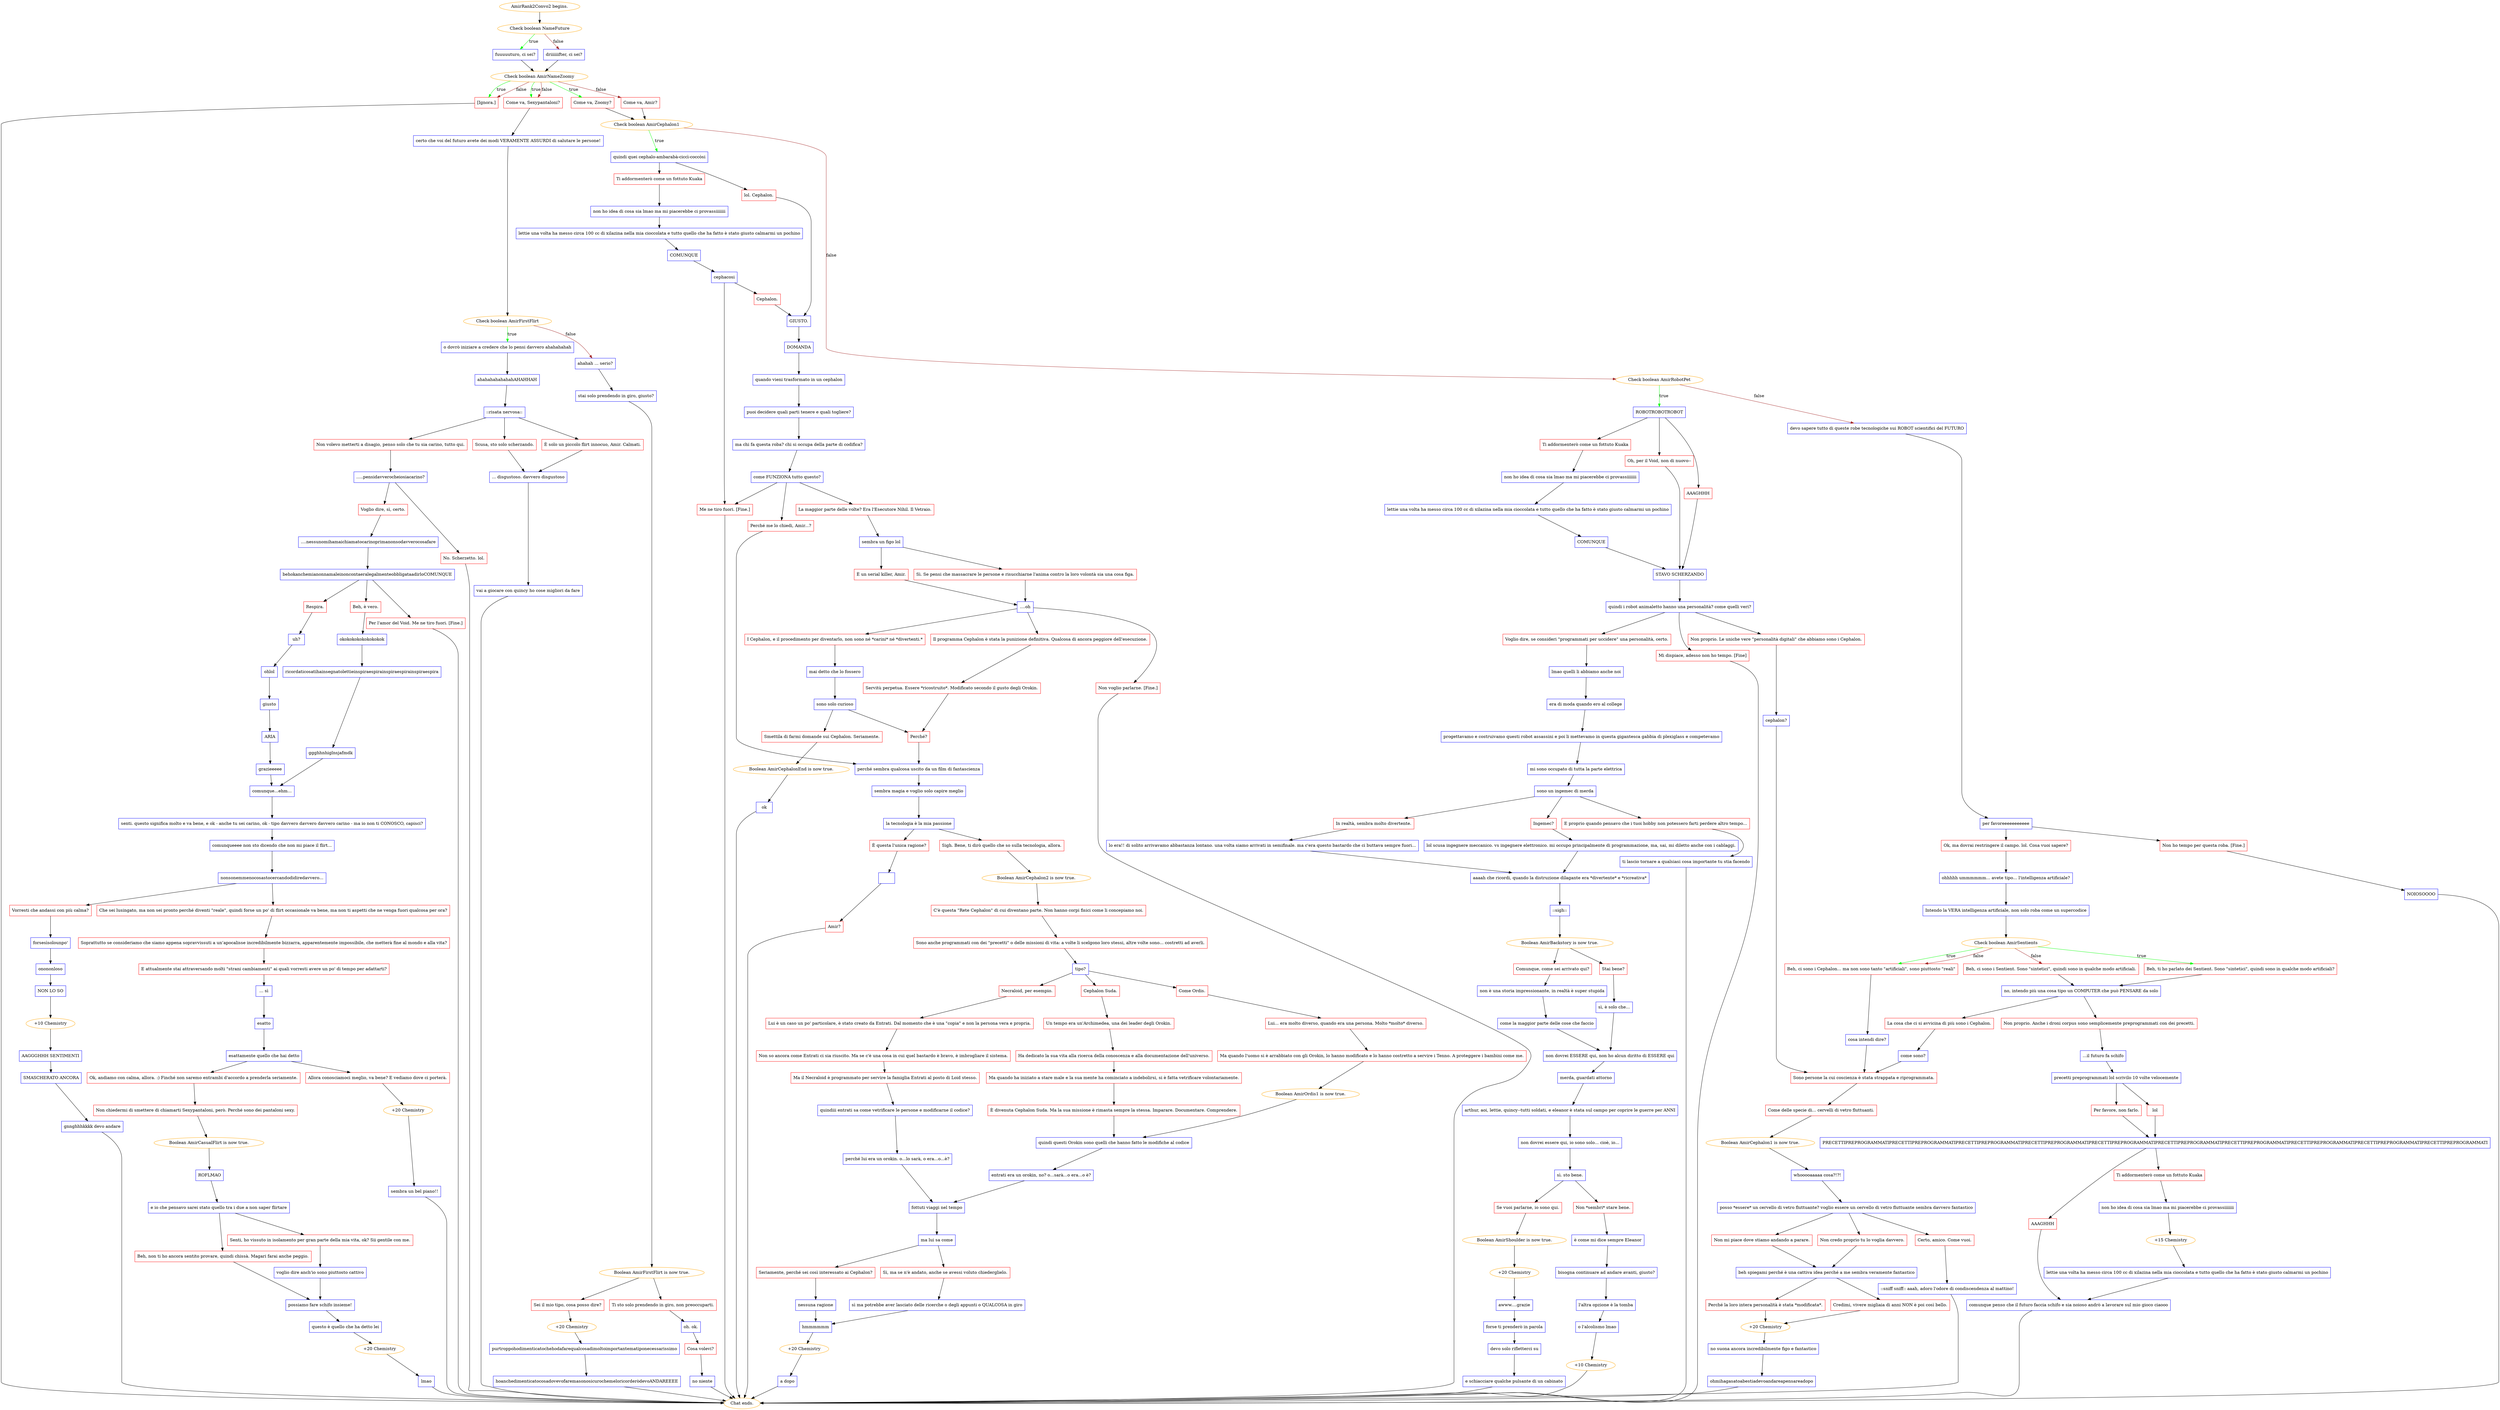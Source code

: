digraph {
	"AmirRank2Convo2 begins." [color=orange];
		"AmirRank2Convo2 begins." -> j1555648941;
	j1555648941 [label="Check boolean NameFuture",color=orange];
		j1555648941 -> j1265584900 [label=true,color=green];
		j1555648941 -> j2772628076 [label=false,color=brown];
	j1265584900 [label="fuuuuuturo, ci sei?",shape=box,color=blue];
		j1265584900 -> j3096240527;
	j2772628076 [label="driiiiiifter, ci sei?",shape=box,color=blue];
		j2772628076 -> j3096240527;
	j3096240527 [label="Check boolean AmirNameZoomy",color=orange];
		j3096240527 -> j4060732423 [label=true,color=green];
		j3096240527 -> j728940357 [label=true,color=green];
		j3096240527 -> j756581035 [label=true,color=green];
		j3096240527 -> j4060732423 [label=false,color=brown];
		j3096240527 -> j728940357 [label=false,color=brown];
		j3096240527 -> j1547929128 [label=false,color=brown];
	j4060732423 [label="[Ignora.]",shape=box,color=red];
		j4060732423 -> "Chat ends.";
	j728940357 [label="Come va, Sexypantaloni?",shape=box,color=red];
		j728940357 -> j3722441018;
	j756581035 [label="Come va, Zoomy?",shape=box,color=red];
		j756581035 -> j87647369;
	j1547929128 [label="Come va, Amir?",shape=box,color=red];
		j1547929128 -> j87647369;
	"Chat ends." [color=orange];
	j3722441018 [label="certo che voi del futuro avete dei modi VERAMENTE ASSURDI di salutare le persone!",shape=box,color=blue];
		j3722441018 -> j1575820688;
	j87647369 [label="Check boolean AmirCephalon1",color=orange];
		j87647369 -> j1245415346 [label=true,color=green];
		j87647369 -> j1377197533 [label=false,color=brown];
	j1575820688 [label="Check boolean AmirFirstFlirt",color=orange];
		j1575820688 -> j1372143604 [label=true,color=green];
		j1575820688 -> j89628776 [label=false,color=brown];
	j1245415346 [label="quindi quei cephalo-ambarabà-ciccì-coccòsi",shape=box,color=blue];
		j1245415346 -> j1062467559;
		j1245415346 -> j2815783555;
	j1377197533 [label="Check boolean AmirRobotPet",color=orange];
		j1377197533 -> j3703662632 [label=true,color=green];
		j1377197533 -> j448060523 [label=false,color=brown];
	j1372143604 [label="o dovrò iniziare a credere che lo pensi davvero ahahahahah",shape=box,color=blue];
		j1372143604 -> j3085756106;
	j89628776 [label="ahahah ... serio?",shape=box,color=blue];
		j89628776 -> j1429783699;
	j1062467559 [label="lol. Cephalon.",shape=box,color=red];
		j1062467559 -> j337607401;
	j2815783555 [label="Ti addormenterò come un fottuto Kuaka",shape=box,color=red];
		j2815783555 -> j2288267718;
	j3703662632 [label="ROBOTROBOTROBOT",shape=box,color=blue];
		j3703662632 -> j2791826734;
		j3703662632 -> j138441596;
		j3703662632 -> j2777925284;
	j448060523 [label="devo sapere tutto di queste robe tecnologiche sui ROBOT scientifici del FUTURO",shape=box,color=blue];
		j448060523 -> j4032317697;
	j3085756106 [label="ahahahahahahahAHAHHAH",shape=box,color=blue];
		j3085756106 -> j1069839888;
	j1429783699 [label="stai solo prendendo in giro, giusto?",shape=box,color=blue];
		j1429783699 -> j1496595557;
	j337607401 [label="GIUSTO.",shape=box,color=blue];
		j337607401 -> j871043419;
	j2288267718 [label="non ho idea di cosa sia lmao ma mi piacerebbe ci provassiiiiiii",shape=box,color=blue];
		j2288267718 -> j215511706;
	j2791826734 [label="Oh, per il Void, non di nuovo--",shape=box,color=red];
		j2791826734 -> j1154815975;
	j138441596 [label="AAAGHHH",shape=box,color=red];
		j138441596 -> j1154815975;
	j2777925284 [label="Ti addormenterò come un fottuto Kuaka",shape=box,color=red];
		j2777925284 -> j1079601544;
	j4032317697 [label="per favoreeeeeeeeeee",shape=box,color=blue];
		j4032317697 -> j3813300198;
		j4032317697 -> j1760345068;
	j1069839888 [label="::risata nervosa::",shape=box,color=blue];
		j1069839888 -> j2658354111;
		j1069839888 -> j996634826;
		j1069839888 -> j4061248619;
	j1496595557 [label="Boolean AmirFirstFlirt is now true.",color=orange];
		j1496595557 -> j2474181340;
		j1496595557 -> j4206872982;
	j871043419 [label="DOMANDA",shape=box,color=blue];
		j871043419 -> j2477472650;
	j215511706 [label="lettie una volta ha messo circa 100 cc di xilazina nella mia cioccolata e tutto quello che ha fatto è stato giusto calmarmi un pochino",shape=box,color=blue];
		j215511706 -> j1586520297;
	j1154815975 [label="STAVO SCHERZANDO",shape=box,color=blue];
		j1154815975 -> j2308268234;
	j1079601544 [label="non ho idea di cosa sia lmao ma mi piacerebbe ci provassiiiiiii",shape=box,color=blue];
		j1079601544 -> j1123564825;
	j3813300198 [label="Non ho tempo per questa roba. [Fine.]",shape=box,color=red];
		j3813300198 -> j546574309;
	j1760345068 [label="Ok, ma dovrai restringere il campo. lol. Cosa vuoi sapere?",shape=box,color=red];
		j1760345068 -> j2454551888;
	j2658354111 [label="Non volevo metterti a disagio, penso solo che tu sia carino, tutto qui.",shape=box,color=red];
		j2658354111 -> j3423640261;
	j996634826 [label="Scusa, sto solo scherzando.",shape=box,color=red];
		j996634826 -> j1362956970;
	j4061248619 [label="È solo un piccolo flirt innocuo, Amir. Calmati.",shape=box,color=red];
		j4061248619 -> j1362956970;
	j2474181340 [label="Sei il mio tipo, cosa posso dire?",shape=box,color=red];
		j2474181340 -> j1909275440;
	j4206872982 [label="Ti sto solo prendendo in giro, non preoccuparti.",shape=box,color=red];
		j4206872982 -> j1773704643;
	j2477472650 [label="quando vieni trasformato in un cephalon",shape=box,color=blue];
		j2477472650 -> j2527682658;
	j1586520297 [label="COMUNQUE",shape=box,color=blue];
		j1586520297 -> j981205051;
	j2308268234 [label="quindi i robot animaletto hanno una personalità? come quelli veri?",shape=box,color=blue];
		j2308268234 -> j3705031053;
		j2308268234 -> j4016682787;
		j2308268234 -> j802221427;
	j1123564825 [label="lettie una volta ha messo circa 100 cc di xilazina nella mia cioccolata e tutto quello che ha fatto è stato giusto calmarmi un pochino",shape=box,color=blue];
		j1123564825 -> j2240619264;
	j546574309 [label="NOIOSOOOO",shape=box,color=blue];
		j546574309 -> "Chat ends.";
	j2454551888 [label="ohhhhh ummmmmm... avete tipo... l'intelligenza artificiale?",shape=box,color=blue];
		j2454551888 -> j4196276664;
	j3423640261 [label=".....pensidavverocheiosiacarino?",shape=box,color=blue];
		j3423640261 -> j1157347998;
		j3423640261 -> j421816997;
	j1362956970 [label="... disgustoso. davvero disgustoso",shape=box,color=blue];
		j1362956970 -> j113364216;
	j1909275440 [label="+20 Chemistry",color=orange];
		j1909275440 -> j1589218660;
	j1773704643 [label="oh. ok.",shape=box,color=blue];
		j1773704643 -> j1374721059;
	j2527682658 [label="puoi decidere quali parti tenere e quali togliere?",shape=box,color=blue];
		j2527682658 -> j1118270123;
	j981205051 [label="cephacosi",shape=box,color=blue];
		j981205051 -> j1734491341;
		j981205051 -> j1690678808;
	j3705031053 [label="Non proprio. Le uniche vere \"personalità digitali\" che abbiamo sono i Cephalon.",shape=box,color=red];
		j3705031053 -> j1417069960;
	j4016682787 [label="Voglio dire, se consideri \"programmati per uccidere\" una personalità, certo.",shape=box,color=red];
		j4016682787 -> j2976987636;
	j802221427 [label="Mi dispiace, adesso non ho tempo. [Fine]",shape=box,color=red];
		j802221427 -> "Chat ends.";
	j2240619264 [label="COMUNQUE",shape=box,color=blue];
		j2240619264 -> j1154815975;
	j4196276664 [label="Intendo la VERA intelligenza artificiale, non solo roba come un supercodice",shape=box,color=blue];
		j4196276664 -> j3361290284;
	j1157347998 [label="Voglio dire, sì, certo.",shape=box,color=red];
		j1157347998 -> j188688922;
	j421816997 [label="No. Scherzetto. lol.",shape=box,color=red];
		j421816997 -> "Chat ends.";
	j113364216 [label="vai a giocare con quincy ho cose migliori da fare",shape=box,color=blue];
		j113364216 -> "Chat ends.";
	j1589218660 [label="purtroppohodimenticatochehodafarequalcosadimoltoimportantematiponecessarissimo",shape=box,color=blue];
		j1589218660 -> j282703159;
	j1374721059 [label="Cosa volevi?",shape=box,color=red];
		j1374721059 -> j1996163817;
	j1118270123 [label="ma chi fa questa roba? chi si occupa della parte di codifica?",shape=box,color=blue];
		j1118270123 -> j572531252;
	j1734491341 [label="Cephalon.",shape=box,color=red];
		j1734491341 -> j337607401;
	j1690678808 [label="Me ne tiro fuori. [Fine.]",shape=box,color=red];
		j1690678808 -> "Chat ends.";
	j1417069960 [label="cephalon?",shape=box,color=blue];
		j1417069960 -> j1159607778;
	j2976987636 [label="lmao quelli li abbiamo anche noi",shape=box,color=blue];
		j2976987636 -> j397800456;
	j3361290284 [label="Check boolean AmirSentients",color=orange];
		j3361290284 -> j204704650 [label=true,color=green];
		j3361290284 -> j536446 [label=true,color=green];
		j3361290284 -> j3435133987 [label=false,color=brown];
		j3361290284 -> j536446 [label=false,color=brown];
	j188688922 [label="....nessunomihamaichiamatocarinoprimanonsodavverocosafare",shape=box,color=blue];
		j188688922 -> j4112541579;
	j282703159 [label="hoanchedimenticatocosadovevofaremasonosicurochemeloricorderòdevoANDAREEEE",shape=box,color=blue];
		j282703159 -> "Chat ends.";
	j1996163817 [label="no niente",shape=box,color=blue];
		j1996163817 -> "Chat ends.";
	j572531252 [label="come FUNZIONA tutto questo?",shape=box,color=blue];
		j572531252 -> j4106615416;
		j572531252 -> j2874336441;
		j572531252 -> j1690678808;
	j1159607778 [label="Sono persone la cui coscienza è stata strappata e riprogrammata.",shape=box,color=red];
		j1159607778 -> j2530521552;
	j397800456 [label="era di moda quando ero al college",shape=box,color=blue];
		j397800456 -> j618273054;
	j204704650 [label="Beh, ti ho parlato dei Sentient. Sono \"sintetici\", quindi sono in qualche modo artificiali?",shape=box,color=red];
		j204704650 -> j2475173011;
	j536446 [label="Beh, ci sono i Cephalon... ma non sono tanto \"artificiali\", sono piuttosto \"reali\"",shape=box,color=red];
		j536446 -> j665766322;
	j3435133987 [label="Beh, ci sono i Sentient. Sono \"sintetici\", quindi sono in qualche modo artificiali.",shape=box,color=red];
		j3435133987 -> j2475173011;
	j4112541579 [label="behokanchemianonnamaleinoncontaeralegalmenteobbligataadirloCOMUNQUE",shape=box,color=blue];
		j4112541579 -> j1867630499;
		j4112541579 -> j583161689;
		j4112541579 -> j2684841220;
	j4106615416 [label="La maggior parte delle volte? Era l'Esecutore Nihil. Il Vetraio.",shape=box,color=red];
		j4106615416 -> j3061240231;
	j2874336441 [label="Perché me lo chiedi, Amir...?",shape=box,color=red];
		j2874336441 -> j2066013562;
	j2530521552 [label="Come delle specie di... cervelli di vetro fluttuanti.",shape=box,color=red];
		j2530521552 -> j2971677213;
	j618273054 [label="progettavamo e costruivamo questi robot assassini e poi li mettevamo in questa gigantesca gabbia di plexiglass e competevamo",shape=box,color=blue];
		j618273054 -> j3971432342;
	j2475173011 [label="no, intendo più una cosa tipo un COMPUTER che può PENSARE da solo",shape=box,color=blue];
		j2475173011 -> j2211778001;
		j2475173011 -> j107983703;
	j665766322 [label="cosa intendi dire?",shape=box,color=blue];
		j665766322 -> j1159607778;
	j1867630499 [label="Respira.",shape=box,color=red];
		j1867630499 -> j2740194966;
	j583161689 [label="Beh, è vero.",shape=box,color=red];
		j583161689 -> j1137500183;
	j2684841220 [label="Per l'amor del Void. Me ne tiro fuori. [Fine.]",shape=box,color=red];
		j2684841220 -> "Chat ends.";
	j3061240231 [label="sembra un figo lol",shape=box,color=blue];
		j3061240231 -> j4103673762;
		j3061240231 -> j3539683261;
	j2066013562 [label="perché sembra qualcosa uscito da un film di fantascienza",shape=box,color=blue];
		j2066013562 -> j624693252;
	j2971677213 [label="Boolean AmirCephalon1 is now true.",color=orange];
		j2971677213 -> j664490044;
	j3971432342 [label="mi sono occupato di tutta la parte elettrica",shape=box,color=blue];
		j3971432342 -> j2667468998;
	j2211778001 [label="La cosa che ci si avvicina di più sono i Cephalon.",shape=box,color=red];
		j2211778001 -> j1747996548;
	j107983703 [label="Non proprio. Anche i droni corpus sono semplicemente preprogrammati con dei precetti.",shape=box,color=red];
		j107983703 -> j973621877;
	j2740194966 [label="uh?",shape=box,color=blue];
		j2740194966 -> j88730291;
	j1137500183 [label="okokokokokokokokok",shape=box,color=blue];
		j1137500183 -> j4132791025;
	j4103673762 [label="Sì. Se pensi che massacrare le persone e risucchiarne l'anima contro la loro volontà sia una cosa figa.",shape=box,color=red];
		j4103673762 -> j2794303847;
	j3539683261 [label="È un serial killer, Amir.",shape=box,color=red];
		j3539683261 -> j2794303847;
	j624693252 [label="sembra magia e voglio solo capire meglio",shape=box,color=blue];
		j624693252 -> j936124677;
	j664490044 [label="whooooaaaaa cosa?!?!",shape=box,color=blue];
		j664490044 -> j3881407981;
	j2667468998 [label="sono un ingemec di merda",shape=box,color=blue];
		j2667468998 -> j2392799631;
		j2667468998 -> j3761179342;
		j2667468998 -> j561224147;
	j1747996548 [label="come sono?",shape=box,color=blue];
		j1747996548 -> j1159607778;
	j973621877 [label="...il futuro fa schifo",shape=box,color=blue];
		j973621877 -> j736699031;
	j88730291 [label="ohlol",shape=box,color=blue];
		j88730291 -> j674704325;
	j4132791025 [label="ricordaticosatihainsegnatolettieinspiraespirainspiraespirainspiraespira",shape=box,color=blue];
		j4132791025 -> j17521637;
	j2794303847 [label="....oh",shape=box,color=blue];
		j2794303847 -> j2817819608;
		j2794303847 -> j1574486436;
		j2794303847 -> j2843090642;
	j936124677 [label="la tecnologia è la mia passione",shape=box,color=blue];
		j936124677 -> j3026750646;
		j936124677 -> j1090985972;
	j3881407981 [label="posso *essere* un cervello di vetro fluttuante? voglio essere un cervello di vetro fluttuante sembra davvero fantastico",shape=box,color=blue];
		j3881407981 -> j3950366976;
		j3881407981 -> j729537042;
		j3881407981 -> j3941271425;
	j2392799631 [label="Ingemec?",shape=box,color=red];
		j2392799631 -> j2631798728;
	j3761179342 [label="In realtà, sembra molto divertente.",shape=box,color=red];
		j3761179342 -> j3571678294;
	j561224147 [label="E proprio quando pensavo che i tuoi hobby non potessero farti perdere altro tempo...",shape=box,color=red];
		j561224147 -> j2943945821;
	j736699031 [label="precetti preprogrammati lol scrivilo 10 volte velocemente",shape=box,color=blue];
		j736699031 -> j4094404433;
		j736699031 -> j1352910325;
	j674704325 [label="giusto",shape=box,color=blue];
		j674704325 -> j1224737996;
	j17521637 [label="ggghhnhiglnsjafmdk",shape=box,color=blue];
		j17521637 -> j3894698046;
	j2817819608 [label="I Cephalon, e il procedimento per diventarlo, non sono né *carini* né *divertenti.*",shape=box,color=red];
		j2817819608 -> j247674462;
	j1574486436 [label="Non voglio parlarne. [Fine.]",shape=box,color=red];
		j1574486436 -> "Chat ends.";
	j2843090642 [label="Il programma Cephalon è stata la punizione definitiva. Qualcosa di ancora peggiore dell'esecuzione.",shape=box,color=red];
		j2843090642 -> j3188097281;
	j3026750646 [label="È questa l'unica ragione?",shape=box,color=red];
		j3026750646 -> j3956974090;
	j1090985972 [label="Sigh. Bene, ti dirò quello che so sulla tecnologia, allora.",shape=box,color=red];
		j1090985972 -> j702660585;
	j3950366976 [label="Non mi piace dove stiamo andando a parare.",shape=box,color=red];
		j3950366976 -> j187713999;
	j729537042 [label="Non credo proprio tu lo voglia davvero.",shape=box,color=red];
		j729537042 -> j187713999;
	j3941271425 [label="Certo, amico. Come vuoi.",shape=box,color=red];
		j3941271425 -> j814793253;
	j2631798728 [label="lol scusa ingegnere meccanico. vs ingegnere elettronico. mi occupo principalmente di programmazione, ma, sai, mi diletto anche con i cablaggi.",shape=box,color=blue];
		j2631798728 -> j3301547629;
	j3571678294 [label="lo era!! di solito arrivavamo abbastanza lontano. una volta siamo arrivati in semifinale. ma c'era questo bastardo che ci buttava sempre fuori...",shape=box,color=blue];
		j3571678294 -> j3301547629;
	j2943945821 [label="ti lascio tornare a qualsiasi cosa importante tu stia facendo",shape=box,color=blue];
		j2943945821 -> "Chat ends.";
	j4094404433 [label="lol",shape=box,color=red];
		j4094404433 -> j1979929336;
	j1352910325 [label="Per favore, non farlo.",shape=box,color=red];
		j1352910325 -> j1979929336;
	j1224737996 [label="ARIA",shape=box,color=blue];
		j1224737996 -> j3719949573;
	j3894698046 [label="comunque...ehm...",shape=box,color=blue];
		j3894698046 -> j4138947432;
	j247674462 [label="mai detto che lo fossero",shape=box,color=blue];
		j247674462 -> j240042002;
	j3188097281 [label="Servitù perpetua. Essere *ricostruito*. Modificato secondo il gusto degli Orokin.",shape=box,color=red];
		j3188097281 -> j967279124;
	j3956974090 [label="  ",shape=box,color=blue];
		j3956974090 -> j2228253618;
	j702660585 [label="Boolean AmirCephalon2 is now true.",color=orange];
		j702660585 -> j1282578566;
	j187713999 [label="beh spiegami perché è una cattiva idea perché a me sembra veramente fantastico",shape=box,color=blue];
		j187713999 -> j123792989;
		j187713999 -> j733885810;
	j814793253 [label="::sniff sniff:: aaah, adoro l'odore di condiscendenza al mattino!",shape=box,color=blue];
		j814793253 -> "Chat ends.";
	j3301547629 [label="aaaah che ricordi, quando la distruzione dilagante era *divertente* e *ricreativa*",shape=box,color=blue];
		j3301547629 -> j3495229671;
	j1979929336 [label="PRECETTIPREPROGRAMMATIPRECETTIPREPROGRAMMATIPRECETTIPREPROGRAMMATIPRECETTIPREPROGRAMMATIPRECETTIPREPROGRAMMATIPRECETTIPREPROGRAMMATIPRECETTIPREPROGRAMMATIPRECETTIPREPROGRAMMATIPRECETTIPREPROGRAMMATIPRECETTIPREPROGRAMMATI",shape=box,color=blue];
		j1979929336 -> j1874681927;
		j1979929336 -> j2217166135;
	j3719949573 [label="grazieeeee",shape=box,color=blue];
		j3719949573 -> j3894698046;
	j4138947432 [label="senti. questo significa molto e va bene, e ok - anche tu sei carino, ok - tipo davvero davvero davvero carino - ma io non ti CONOSCO, capisci?",shape=box,color=blue];
		j4138947432 -> j587651356;
	j240042002 [label="sono solo curioso",shape=box,color=blue];
		j240042002 -> j967279124;
		j240042002 -> j473375159;
	j967279124 [label="Perché?",shape=box,color=red];
		j967279124 -> j2066013562;
	j2228253618 [label="Amir?",shape=box,color=red];
		j2228253618 -> "Chat ends.";
	j1282578566 [label="C'è questa \"Rete Cephalon\" di cui diventano parte. Non hanno corpi fisici come li concepiamo noi.",shape=box,color=red];
		j1282578566 -> j3122781544;
	j123792989 [label="Perché la loro intera personalità è stata *modificata*.",shape=box,color=red];
		j123792989 -> j3232963518;
	j733885810 [label="Credimi, vivere migliaia di anni NON è poi così bello.",shape=box,color=red];
		j733885810 -> j3232963518;
	j3495229671 [label="::sigh::",shape=box,color=blue];
		j3495229671 -> j2341517216;
	j1874681927 [label="Ti addormenterò come un fottuto Kuaka",shape=box,color=red];
		j1874681927 -> j2277376037;
	j2217166135 [label="AAAGHHH",shape=box,color=red];
		j2217166135 -> j3834365828;
	j587651356 [label="comunqueeee non sto dicendo che non mi piace il flirt...",shape=box,color=blue];
		j587651356 -> j3358539338;
	j473375159 [label="Smettila di farmi domande sui Cephalon. Seriamente.",shape=box,color=red];
		j473375159 -> j1631207674;
	j3122781544 [label="Sono anche programmati con dei \"precetti\" o delle missioni di vita: a volte li scelgono loro stessi, altre volte sono... costretti ad averli.",shape=box,color=red];
		j3122781544 -> j1207939988;
	j3232963518 [label="+20 Chemistry",color=orange];
		j3232963518 -> j1947955233;
	j2341517216 [label="Boolean AmirBackstory is now true.",color=orange];
		j2341517216 -> j3400617095;
		j2341517216 -> j1986366258;
	j2277376037 [label="non ho idea di cosa sia lmao ma mi piacerebbe ci provassiiiiiii",shape=box,color=blue];
		j2277376037 -> j369378264;
	j3834365828 [label="comunque penso che il futuro faccia schifo e sia noioso andrò a lavorare sul mio gioco ciaooo",shape=box,color=blue];
		j3834365828 -> "Chat ends.";
	j3358539338 [label="nonsonemmenocosastocercandodidiredavvero...",shape=box,color=blue];
		j3358539338 -> j1711231020;
		j3358539338 -> j1985859537;
	j1631207674 [label="Boolean AmirCephalonEnd is now true.",color=orange];
		j1631207674 -> j2346536463;
	j1207939988 [label="tipo?",shape=box,color=blue];
		j1207939988 -> j1362609699;
		j1207939988 -> j1309737262;
		j1207939988 -> j2124538023;
	j1947955233 [label="no suona ancora incredibilmente figo e fantastico",shape=box,color=blue];
		j1947955233 -> j2943691136;
	j3400617095 [label="Stai bene?",shape=box,color=red];
		j3400617095 -> j3198926403;
	j1986366258 [label="Comunque, come sei arrivato qui?",shape=box,color=red];
		j1986366258 -> j673914273;
	j369378264 [label="+15 Chemistry",color=orange];
		j369378264 -> j1683832955;
	j1711231020 [label="Che sei lusingato, ma non sei pronto perché diventi \"reale\", quindi forse un po' di flirt occasionale va bene, ma non ti aspetti che ne venga fuori qualcosa per ora?",shape=box,color=red];
		j1711231020 -> j3606104507;
	j1985859537 [label="Vorresti che andassi con più calma?",shape=box,color=red];
		j1985859537 -> j956944127;
	j2346536463 [label="ok",shape=box,color=blue];
		j2346536463 -> "Chat ends.";
	j1362609699 [label="Come Ordis.",shape=box,color=red];
		j1362609699 -> j1333266529;
	j1309737262 [label="Cephalon Suda.",shape=box,color=red];
		j1309737262 -> j3965700141;
	j2124538023 [label="Necraloid, per esempio.",shape=box,color=red];
		j2124538023 -> j3566954731;
	j2943691136 [label="ohmihagasatoabestiadevoandareapensareadopo",shape=box,color=blue];
		j2943691136 -> "Chat ends.";
	j3198926403 [label="sì, è solo che...",shape=box,color=blue];
		j3198926403 -> j1285066912;
	j673914273 [label="non è una storia impressionante, in realtà è super stupida",shape=box,color=blue];
		j673914273 -> j1443845149;
	j1683832955 [label="lettie una volta ha messo circa 100 cc di xilazina nella mia cioccolata e tutto quello che ha fatto è stato giusto calmarmi un pochino",shape=box,color=blue];
		j1683832955 -> j3834365828;
	j3606104507 [label="Soprattutto se consideriamo che siamo appena sopravvissuti a un’apocalisse incredibilmente bizzarra, apparentemente impossibile, che metterà fine al mondo e alla vita?",shape=box,color=red];
		j3606104507 -> j2084725385;
	j956944127 [label="forsesìsolounpo'",shape=box,color=blue];
		j956944127 -> j1982614925;
	j1333266529 [label="Lui... era molto diverso, quando era una persona. Molto *molto* diverso.",shape=box,color=red];
		j1333266529 -> j476231139;
	j3965700141 [label="Un tempo era un'Archimedea, una dei leader degli Orokin.",shape=box,color=red];
		j3965700141 -> j1073114695;
	j3566954731 [label="Lui è un caso un po' particolare, è stato creato da Entrati. Dal momento che è una \"copia\" e non la persona vera e propria.",shape=box,color=red];
		j3566954731 -> j2660098791;
	j1285066912 [label="non dovrei ESSERE qui, non ho alcun diritto di ESSERE qui",shape=box,color=blue];
		j1285066912 -> j2832080230;
	j1443845149 [label="come la maggior parte delle cose che faccio",shape=box,color=blue];
		j1443845149 -> j1285066912;
	j2084725385 [label="E attualmente stai attraversando molti \"strani cambiamenti\" ai quali vorresti avere un po' di tempo per adattarti?",shape=box,color=red];
		j2084725385 -> j4181702567;
	j1982614925 [label="onononloso",shape=box,color=blue];
		j1982614925 -> j1795503865;
	j476231139 [label="Ma quando l'uomo si è arrabbiato con gli Orokin, lo hanno modificato e lo hanno costretto a servire i Tenno. A proteggere i bambini come me.",shape=box,color=red];
		j476231139 -> j249982720;
	j1073114695 [label="Ha dedicato la sua vita alla ricerca della conoscenza e alla documentazione dell'universo.",shape=box,color=red];
		j1073114695 -> j1941940891;
	j2660098791 [label="Non so ancora come Entrati ci sia riuscito. Ma se c'è una cosa in cui quel bastardo è bravo, è imbrogliare il sistema.",shape=box,color=red];
		j2660098791 -> j1466725312;
	j2832080230 [label="merda, guardati attorno",shape=box,color=blue];
		j2832080230 -> j872431534;
	j4181702567 [label="... sì",shape=box,color=blue];
		j4181702567 -> j3305338338;
	j1795503865 [label="NON LO SO",shape=box,color=blue];
		j1795503865 -> j2169676052;
	j249982720 [label="Boolean AmirOrdis1 is now true.",color=orange];
		j249982720 -> j3656891703;
	j1941940891 [label="Ma quando ha iniziato a stare male e la sua mente ha cominciato a indebolirsi, si è fatta vetrificare volontariamente.",shape=box,color=red];
		j1941940891 -> j3413134861;
	j1466725312 [label="Ma il Necraloid è programmato per servire la famiglia Entrati al posto di Loid stesso.",shape=box,color=red];
		j1466725312 -> j2392838332;
	j872431534 [label="arthur, aoi, lettie, quincy--tutti soldati, e eleanor è stata sul campo per coprire le guerre per ANNI",shape=box,color=blue];
		j872431534 -> j3458832555;
	j3305338338 [label="esatto",shape=box,color=blue];
		j3305338338 -> j443293620;
	j2169676052 [label="+10 Chemistry",color=orange];
		j2169676052 -> j4087696934;
	j3656891703 [label="quindi questi Orokin sono quelli che hanno fatto le modifiche al codice",shape=box,color=blue];
		j3656891703 -> j2342810656;
	j3413134861 [label="È divenuta Cephalon Suda. Ma la sua missione è rimasta sempre la stessa. Imparare. Documentare. Comprendere.",shape=box,color=red];
		j3413134861 -> j3656891703;
	j2392838332 [label="quindiii entrati sa come vetrificare le persone e modificarne il codice?",shape=box,color=blue];
		j2392838332 -> j2150713426;
	j3458832555 [label="non dovrei essere qui, io sono solo... cioè, io...",shape=box,color=blue];
		j3458832555 -> j439557413;
	j443293620 [label="esattamente quello che hai detto",shape=box,color=blue];
		j443293620 -> j646976177;
		j443293620 -> j3562988173;
	j4087696934 [label="AAGGGHHH SENTIMENTI",shape=box,color=blue];
		j4087696934 -> j3605750842;
	j2342810656 [label="entrati era un orokin, no? o...sarà...o era...o è?",shape=box,color=blue];
		j2342810656 -> j1923996844;
	j2150713426 [label="perché lui era un orokin. o...lo sarà, o era...o...è?",shape=box,color=blue];
		j2150713426 -> j1923996844;
	j439557413 [label="sì. sto bene.",shape=box,color=blue];
		j439557413 -> j1600211940;
		j439557413 -> j3770275216;
	j646976177 [label="Allora conosciamoci meglio, va bene? E vediamo dove ci porterà.",shape=box,color=red];
		j646976177 -> j1347367330;
	j3562988173 [label="Ok, andiamo con calma, allora. :) Finché non saremo entrambi d'accordo a prenderla seriamente.",shape=box,color=red];
		j3562988173 -> j511336767;
	j3605750842 [label="SMASCHERATO ANCORA",shape=box,color=blue];
		j3605750842 -> j1173182420;
	j1923996844 [label="fottuti viaggi nel tempo",shape=box,color=blue];
		j1923996844 -> j225581800;
	j1600211940 [label="Se vuoi parlarne, io sono qui.",shape=box,color=red];
		j1600211940 -> j788286449;
	j3770275216 [label="Non *sembri* stare bene.",shape=box,color=red];
		j3770275216 -> j590736365;
	j1347367330 [label="+20 Chemistry",color=orange];
		j1347367330 -> j1381929367;
	j511336767 [label="Non chiedermi di smettere di chiamarti Sexypantaloni, però. Perché sono dei pantaloni sexy.",shape=box,color=red];
		j511336767 -> j529169168;
	j1173182420 [label="gnnghhhkkkk devo andare",shape=box,color=blue];
		j1173182420 -> "Chat ends.";
	j225581800 [label="ma lui sa come",shape=box,color=blue];
		j225581800 -> j3667411486;
		j225581800 -> j2980196018;
	j788286449 [label="Boolean AmirShoulder is now true.",color=orange];
		j788286449 -> j150377909;
	j590736365 [label="è come mi dice sempre Eleanor",shape=box,color=blue];
		j590736365 -> j4196996565;
	j1381929367 [label="sembra un bel piano!!",shape=box,color=blue];
		j1381929367 -> "Chat ends.";
	j529169168 [label="Boolean AmirCasualFlirt is now true.",color=orange];
		j529169168 -> j1762367930;
	j3667411486 [label="Sì, ma se n'è andato, anche se avessi voluto chiederglielo.",shape=box,color=red];
		j3667411486 -> j1921417720;
	j2980196018 [label="Seriamente, perché sei così interessato ai Cephalon?",shape=box,color=red];
		j2980196018 -> j99855443;
	j150377909 [label="+20 Chemistry",color=orange];
		j150377909 -> j584584952;
	j4196996565 [label="bisogna continuare ad andare avanti, giusto?",shape=box,color=blue];
		j4196996565 -> j221452043;
	j1762367930 [label="ROFLMAO",shape=box,color=blue];
		j1762367930 -> j3826228672;
	j1921417720 [label="sì ma potrebbe aver lasciato delle ricerche o degli appunti o QUALCOSA in giro",shape=box,color=blue];
		j1921417720 -> j3107187062;
	j99855443 [label="nessuna ragione",shape=box,color=blue];
		j99855443 -> j3107187062;
	j584584952 [label="awww....grazie",shape=box,color=blue];
		j584584952 -> j2673068900;
	j221452043 [label="l'altra opzione è la tomba",shape=box,color=blue];
		j221452043 -> j1008858240;
	j3826228672 [label="e io che pensavo sarei stato quello tra i due a non saper flirtare",shape=box,color=blue];
		j3826228672 -> j440654045;
		j3826228672 -> j3485562868;
	j3107187062 [label="hmmmmmm",shape=box,color=blue];
		j3107187062 -> j1955429574;
	j2673068900 [label="forse ti prenderò in parola",shape=box,color=blue];
		j2673068900 -> j794071904;
	j1008858240 [label="o l'alcolismo lmao",shape=box,color=blue];
		j1008858240 -> j1933300832;
	j440654045 [label="Beh, non ti ho ancora sentito provare, quindi chissà. Magari farai anche peggio.",shape=box,color=red];
		j440654045 -> j1313493449;
	j3485562868 [label="Senti, ho vissuto in isolamento per gran parte della mia vita, ok? Sii gentile con me.",shape=box,color=red];
		j3485562868 -> j617299277;
	j1955429574 [label="+20 Chemistry",color=orange];
		j1955429574 -> j2167921962;
	j794071904 [label="devo solo rifletterci su",shape=box,color=blue];
		j794071904 -> j3195478201;
	j1933300832 [label="+10 Chemistry",color=orange];
		j1933300832 -> "Chat ends.";
	j1313493449 [label="possiamo fare schifo insieme!",shape=box,color=blue];
		j1313493449 -> j3741020420;
	j617299277 [label="voglio dire anch'io sono piuttosto cattivo",shape=box,color=blue];
		j617299277 -> j1313493449;
	j2167921962 [label="a dopo",shape=box,color=blue];
		j2167921962 -> "Chat ends.";
	j3195478201 [label="e schiacciare qualche pulsante di un cabinato",shape=box,color=blue];
		j3195478201 -> "Chat ends.";
	j3741020420 [label="questo è quello che ha detto lei",shape=box,color=blue];
		j3741020420 -> j2251546872;
	j2251546872 [label="+20 Chemistry",color=orange];
		j2251546872 -> j1868894267;
	j1868894267 [label="lmao",shape=box,color=blue];
		j1868894267 -> "Chat ends.";
}
